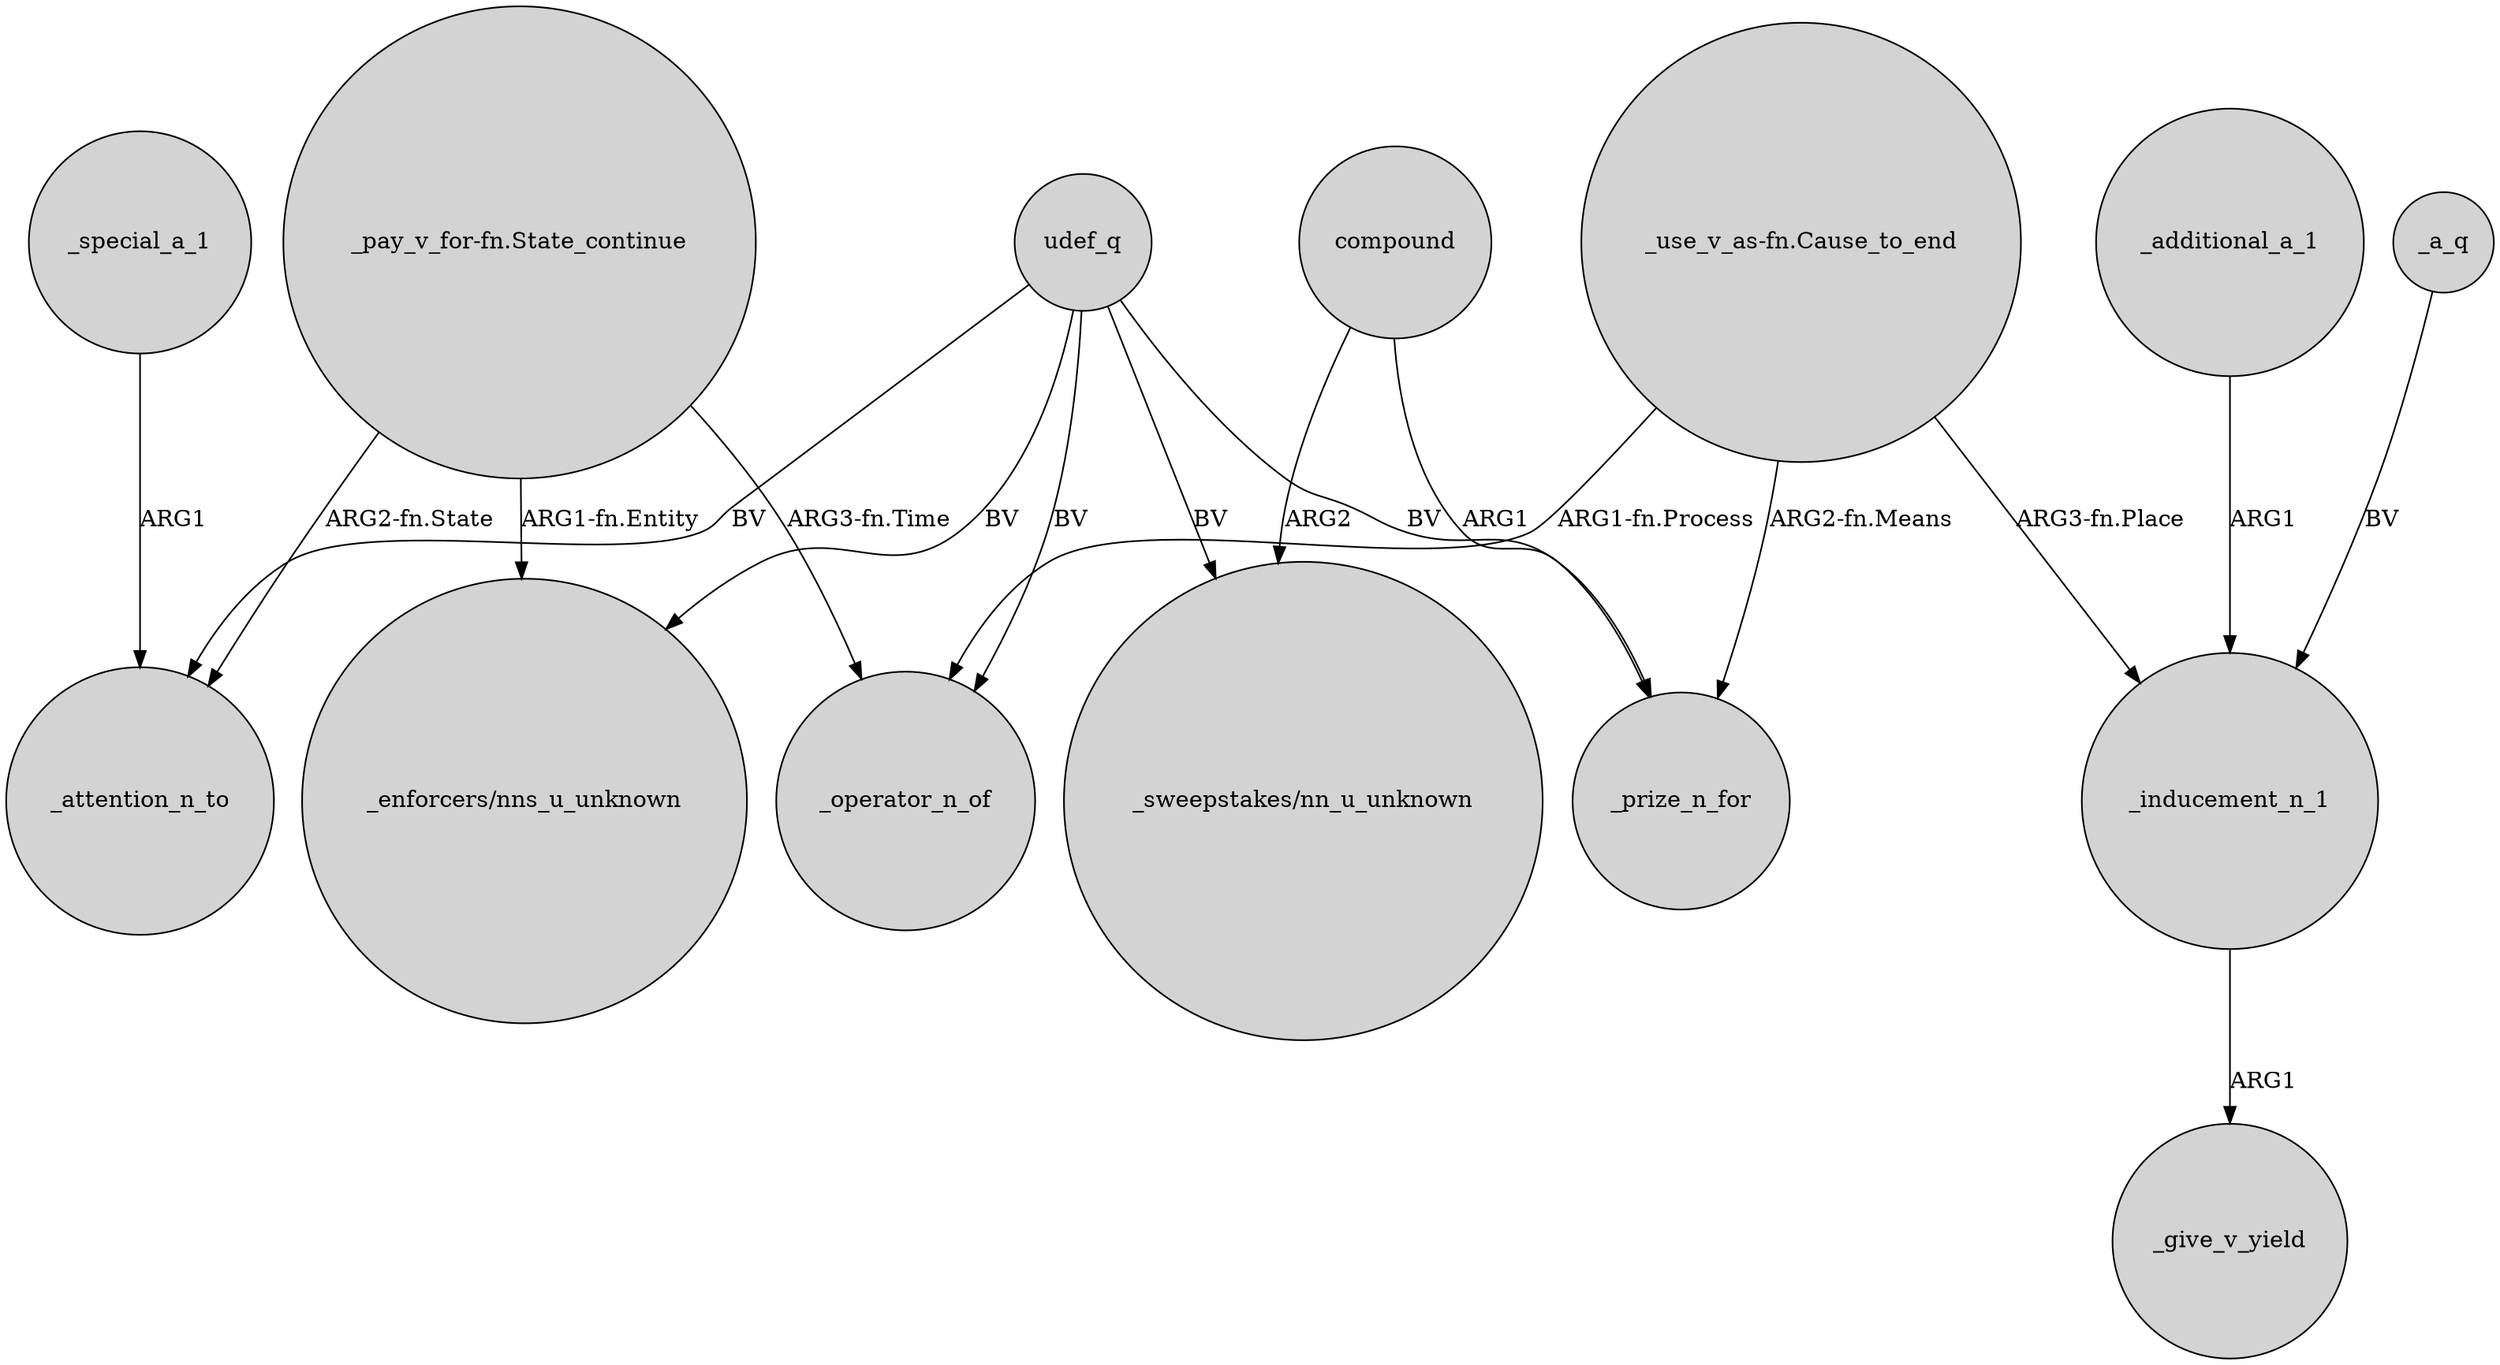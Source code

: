 digraph {
	node [shape=circle style=filled]
	"_use_v_as-fn.Cause_to_end" -> _operator_n_of [label="ARG1-fn.Process"]
	_special_a_1 -> _attention_n_to [label=ARG1]
	"_pay_v_for-fn.State_continue" -> "_enforcers/nns_u_unknown" [label="ARG1-fn.Entity"]
	"_use_v_as-fn.Cause_to_end" -> _inducement_n_1 [label="ARG3-fn.Place"]
	udef_q -> "_enforcers/nns_u_unknown" [label=BV]
	_additional_a_1 -> _inducement_n_1 [label=ARG1]
	compound -> "_sweepstakes/nn_u_unknown" [label=ARG2]
	udef_q -> _prize_n_for [label=BV]
	udef_q -> _operator_n_of [label=BV]
	_a_q -> _inducement_n_1 [label=BV]
	"_use_v_as-fn.Cause_to_end" -> _prize_n_for [label="ARG2-fn.Means"]
	compound -> _prize_n_for [label=ARG1]
	_inducement_n_1 -> _give_v_yield [label=ARG1]
	udef_q -> _attention_n_to [label=BV]
	"_pay_v_for-fn.State_continue" -> _attention_n_to [label="ARG2-fn.State"]
	udef_q -> "_sweepstakes/nn_u_unknown" [label=BV]
	"_pay_v_for-fn.State_continue" -> _operator_n_of [label="ARG3-fn.Time"]
}
